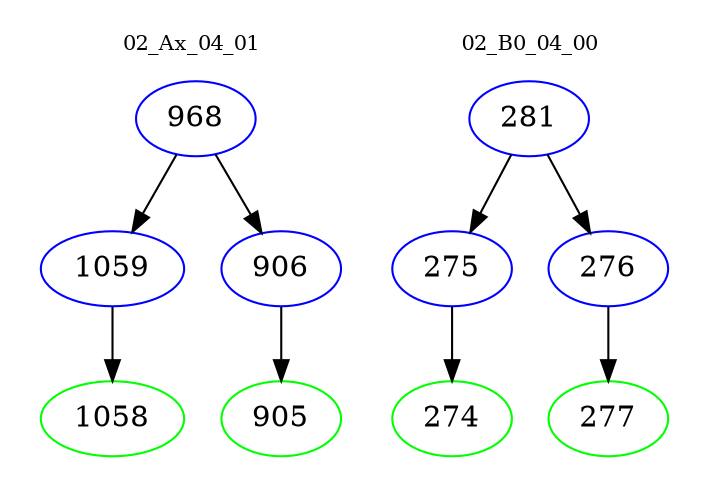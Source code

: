 digraph{
subgraph cluster_0 {
color = white
label = "02_Ax_04_01";
fontsize=10;
T0_968 [label="968", color="blue"]
T0_968 -> T0_1059 [color="black"]
T0_1059 [label="1059", color="blue"]
T0_1059 -> T0_1058 [color="black"]
T0_1058 [label="1058", color="green"]
T0_968 -> T0_906 [color="black"]
T0_906 [label="906", color="blue"]
T0_906 -> T0_905 [color="black"]
T0_905 [label="905", color="green"]
}
subgraph cluster_1 {
color = white
label = "02_B0_04_00";
fontsize=10;
T1_281 [label="281", color="blue"]
T1_281 -> T1_275 [color="black"]
T1_275 [label="275", color="blue"]
T1_275 -> T1_274 [color="black"]
T1_274 [label="274", color="green"]
T1_281 -> T1_276 [color="black"]
T1_276 [label="276", color="blue"]
T1_276 -> T1_277 [color="black"]
T1_277 [label="277", color="green"]
}
}
